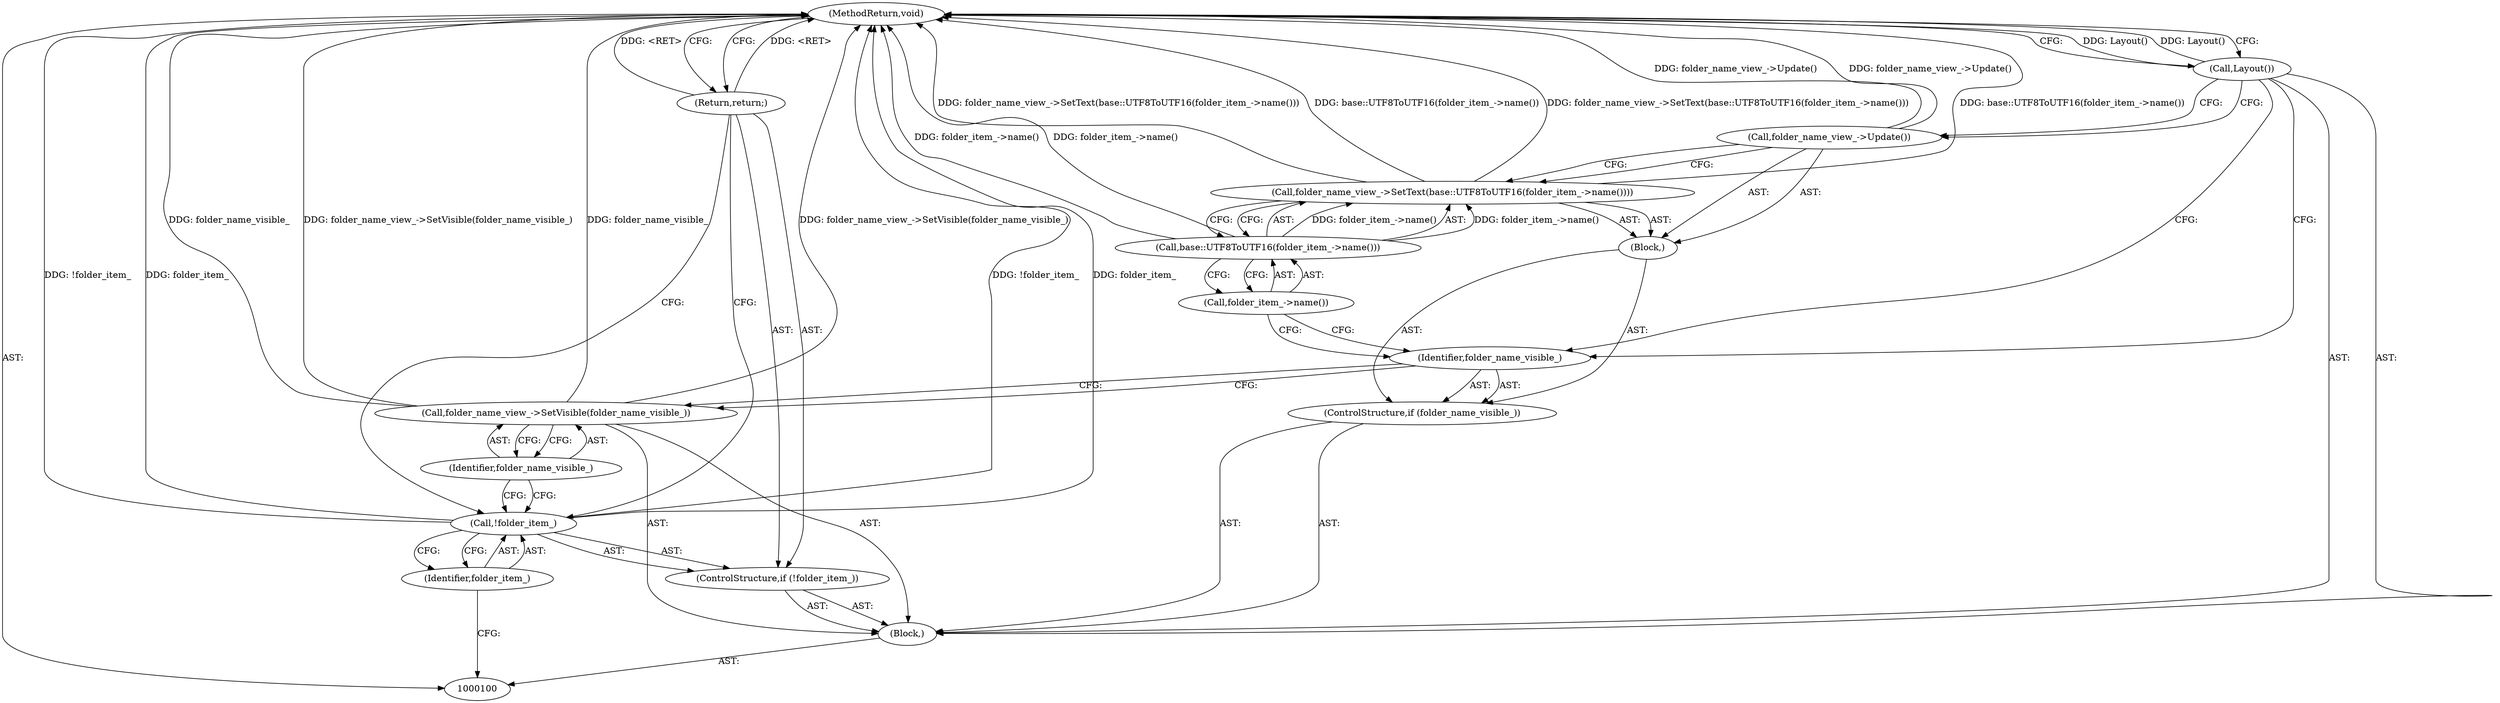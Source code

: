 digraph "0_Chrome_92029a982fac85a4ebb614a825012a2e9ee84ef3_1" {
"1000116" [label="(MethodReturn,void)"];
"1000101" [label="(Block,)"];
"1000115" [label="(Call,Layout())"];
"1000102" [label="(ControlStructure,if (!folder_item_))"];
"1000103" [label="(Call,!folder_item_)"];
"1000104" [label="(Identifier,folder_item_)"];
"1000105" [label="(Return,return;)"];
"1000106" [label="(Call,folder_name_view_->SetVisible(folder_name_visible_))"];
"1000107" [label="(Identifier,folder_name_visible_)"];
"1000108" [label="(ControlStructure,if (folder_name_visible_))"];
"1000110" [label="(Block,)"];
"1000109" [label="(Identifier,folder_name_visible_)"];
"1000112" [label="(Call,base::UTF8ToUTF16(folder_item_->name()))"];
"1000111" [label="(Call,folder_name_view_->SetText(base::UTF8ToUTF16(folder_item_->name())))"];
"1000113" [label="(Call,folder_item_->name())"];
"1000114" [label="(Call,folder_name_view_->Update())"];
"1000116" -> "1000100"  [label="AST: "];
"1000116" -> "1000105"  [label="CFG: "];
"1000116" -> "1000115"  [label="CFG: "];
"1000106" -> "1000116"  [label="DDG: folder_name_visible_"];
"1000106" -> "1000116"  [label="DDG: folder_name_view_->SetVisible(folder_name_visible_)"];
"1000103" -> "1000116"  [label="DDG: folder_item_"];
"1000103" -> "1000116"  [label="DDG: !folder_item_"];
"1000114" -> "1000116"  [label="DDG: folder_name_view_->Update()"];
"1000115" -> "1000116"  [label="DDG: Layout()"];
"1000111" -> "1000116"  [label="DDG: base::UTF8ToUTF16(folder_item_->name())"];
"1000111" -> "1000116"  [label="DDG: folder_name_view_->SetText(base::UTF8ToUTF16(folder_item_->name()))"];
"1000112" -> "1000116"  [label="DDG: folder_item_->name()"];
"1000105" -> "1000116"  [label="DDG: <RET>"];
"1000101" -> "1000100"  [label="AST: "];
"1000102" -> "1000101"  [label="AST: "];
"1000106" -> "1000101"  [label="AST: "];
"1000108" -> "1000101"  [label="AST: "];
"1000115" -> "1000101"  [label="AST: "];
"1000115" -> "1000101"  [label="AST: "];
"1000115" -> "1000114"  [label="CFG: "];
"1000115" -> "1000109"  [label="CFG: "];
"1000116" -> "1000115"  [label="CFG: "];
"1000115" -> "1000116"  [label="DDG: Layout()"];
"1000102" -> "1000101"  [label="AST: "];
"1000103" -> "1000102"  [label="AST: "];
"1000105" -> "1000102"  [label="AST: "];
"1000103" -> "1000102"  [label="AST: "];
"1000103" -> "1000104"  [label="CFG: "];
"1000104" -> "1000103"  [label="AST: "];
"1000105" -> "1000103"  [label="CFG: "];
"1000107" -> "1000103"  [label="CFG: "];
"1000103" -> "1000116"  [label="DDG: folder_item_"];
"1000103" -> "1000116"  [label="DDG: !folder_item_"];
"1000104" -> "1000103"  [label="AST: "];
"1000104" -> "1000100"  [label="CFG: "];
"1000103" -> "1000104"  [label="CFG: "];
"1000105" -> "1000102"  [label="AST: "];
"1000105" -> "1000103"  [label="CFG: "];
"1000116" -> "1000105"  [label="CFG: "];
"1000105" -> "1000116"  [label="DDG: <RET>"];
"1000106" -> "1000101"  [label="AST: "];
"1000106" -> "1000107"  [label="CFG: "];
"1000107" -> "1000106"  [label="AST: "];
"1000109" -> "1000106"  [label="CFG: "];
"1000106" -> "1000116"  [label="DDG: folder_name_visible_"];
"1000106" -> "1000116"  [label="DDG: folder_name_view_->SetVisible(folder_name_visible_)"];
"1000107" -> "1000106"  [label="AST: "];
"1000107" -> "1000103"  [label="CFG: "];
"1000106" -> "1000107"  [label="CFG: "];
"1000108" -> "1000101"  [label="AST: "];
"1000109" -> "1000108"  [label="AST: "];
"1000110" -> "1000108"  [label="AST: "];
"1000110" -> "1000108"  [label="AST: "];
"1000111" -> "1000110"  [label="AST: "];
"1000114" -> "1000110"  [label="AST: "];
"1000109" -> "1000108"  [label="AST: "];
"1000109" -> "1000106"  [label="CFG: "];
"1000113" -> "1000109"  [label="CFG: "];
"1000115" -> "1000109"  [label="CFG: "];
"1000112" -> "1000111"  [label="AST: "];
"1000112" -> "1000113"  [label="CFG: "];
"1000113" -> "1000112"  [label="AST: "];
"1000111" -> "1000112"  [label="CFG: "];
"1000112" -> "1000116"  [label="DDG: folder_item_->name()"];
"1000112" -> "1000111"  [label="DDG: folder_item_->name()"];
"1000111" -> "1000110"  [label="AST: "];
"1000111" -> "1000112"  [label="CFG: "];
"1000112" -> "1000111"  [label="AST: "];
"1000114" -> "1000111"  [label="CFG: "];
"1000111" -> "1000116"  [label="DDG: base::UTF8ToUTF16(folder_item_->name())"];
"1000111" -> "1000116"  [label="DDG: folder_name_view_->SetText(base::UTF8ToUTF16(folder_item_->name()))"];
"1000112" -> "1000111"  [label="DDG: folder_item_->name()"];
"1000113" -> "1000112"  [label="AST: "];
"1000113" -> "1000109"  [label="CFG: "];
"1000112" -> "1000113"  [label="CFG: "];
"1000114" -> "1000110"  [label="AST: "];
"1000114" -> "1000111"  [label="CFG: "];
"1000115" -> "1000114"  [label="CFG: "];
"1000114" -> "1000116"  [label="DDG: folder_name_view_->Update()"];
}
